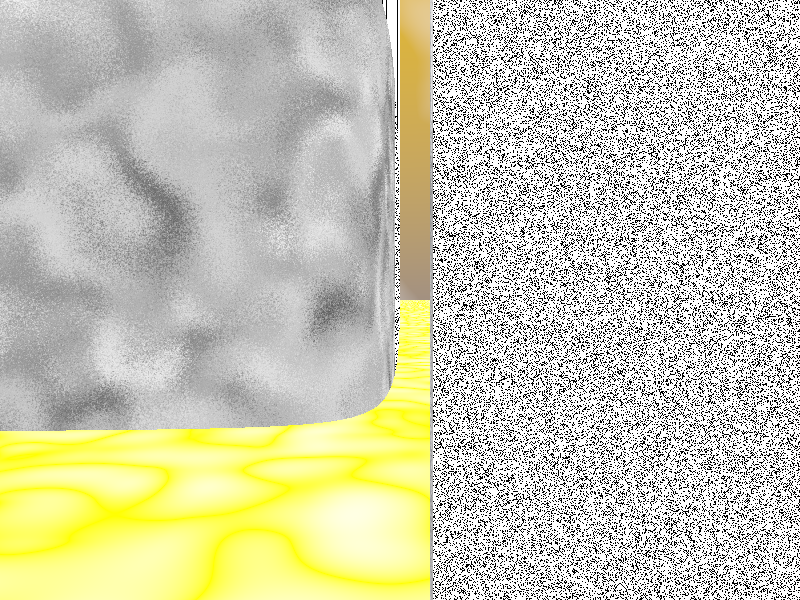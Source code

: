 #version 3.7;

#include "colors.inc"
#include "shapes.inc"
#include "textures.inc"

#declare chaya = color_map {
  [0.0 color White filter 1]
  [0.5 color Yellow]
  [1.0 color White filter 1]
}

/*
box {
  <-1, -1, -1>, < 1,  1,  1>
  rotate <0, -20, 0>
  finish {
    ambient 0.1
    diffuse 0.6
  }
  pigment { Green }
}
*/

quadric {
  <0, 0, 0>, <0, 1, 0>, <1, 0, 0>, 1

  pigment {
    bumps
    turbulence 1
    lambda 50
    frequency 1
  }
}

plane {
  y, -1.0
  pigment {
    bumps
    color_map {chaya}
  } 
}

light_source { <5, 30, -30> color White }
light_source { <-5, 30, -30> color White }

sky_sphere {
  pigment {
    gradient y
    color_map {
      [0.000 0.002 color rgb <1.0, 0.2, 0.0>
                   color rgb <1.0, 0.2, 0.9>]
      [0.002 0.200 color rgb <0.8, 0.5, 0.0>
                   color rgb <0.2, 0.2, 0.3>]
    }
    scale 2
    translate -1
  }
  pigment {
    bozo
    turbulence 0.65
    octaves 3
    omega 0.21
    lambda 3
    color_map {
        [0.0 0.1 color rgb <0.85, 0.85, 0.85>
                 color rgb <0.75, 0.75, 0.75>]
        [0.1 0.5 color rgb <0.75, 0.75, 0.75>
                 color rgbt <1, 1, 1, 1>]
        [0.5 1.0 color rgbt <1, 1, 1, 1>
                 color rgbt <1, 1, 1, 1>]
    }
    scale <0.2, 0.5, 0.2>
  }
  rotate -135*x
}

camera {
  location <0.0, 1.0, -10.0>
  look_at  <0.0, 1.0,  0.0>
  right image_width/image_height*x
} 
